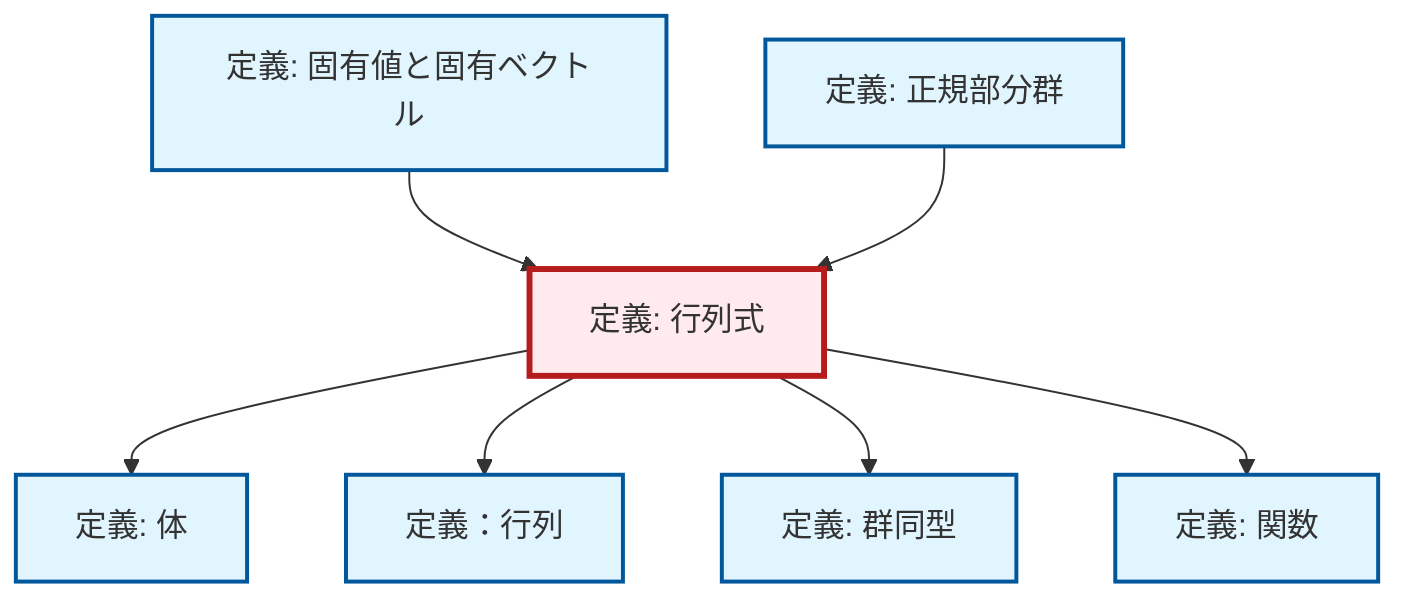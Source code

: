 graph TD
    classDef definition fill:#e1f5fe,stroke:#01579b,stroke-width:2px
    classDef theorem fill:#f3e5f5,stroke:#4a148c,stroke-width:2px
    classDef axiom fill:#fff3e0,stroke:#e65100,stroke-width:2px
    classDef example fill:#e8f5e9,stroke:#1b5e20,stroke-width:2px
    classDef current fill:#ffebee,stroke:#b71c1c,stroke-width:3px
    def-eigenvalue-eigenvector["定義: 固有値と固有ベクトル"]:::definition
    def-isomorphism["定義: 群同型"]:::definition
    def-normal-subgroup["定義: 正規部分群"]:::definition
    def-matrix["定義：行列"]:::definition
    def-field["定義: 体"]:::definition
    def-function["定義: 関数"]:::definition
    def-determinant["定義: 行列式"]:::definition
    def-determinant --> def-field
    def-determinant --> def-matrix
    def-eigenvalue-eigenvector --> def-determinant
    def-normal-subgroup --> def-determinant
    def-determinant --> def-isomorphism
    def-determinant --> def-function
    class def-determinant current